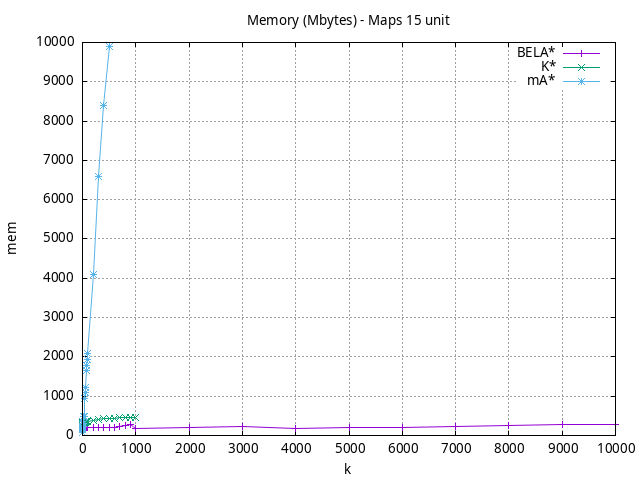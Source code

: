 #!/usr/bin/gnuplot
# -*- coding: utf-8 -*-
#
# results/maps/unit/15/random512-15.heuristic.unit.mem.gnuplot
#
# Started on 04/07/2024 21:47:06
# Author: Carlos Linares López
set grid
set xlabel "k"
set ylabel "mem"

set title "Memory (Mbytes) - Maps 15 unit"

set terminal png enhanced font "Ariel,10"
set output 'random512-15.heuristic.unit.mem.png'

plot "-" title "BELA*"      with linesp, "-" title "K*"      with linesp, "-" title "mA*"      with linesp

	1 138.87
	2 229.41
	3 233.69
	4 239.0
	5 239.0
	6 239.0
	7 239.41
	8 240.0
	9 240.0
	10 206.0
	20 206.0
	30 206.0
	40 223.22
	50 248.0
	60 206.0
	70 206.0
	80 206.0
	90 206.0
	100 206.0
	200 206.0
	300 206.0
	400 206.0
	500 206.0
	600 206.0
	700 226.91
	800 262.23
	900 268.82
	1000 185.64
	2000 203.09
	3000 238.43
	4000 190.24
	5000 192.72
	6000 212.38
	7000 234.63
	8000 259.41
	9000 276.92
	10000 279.33
end
	1 265.52
	2 304.89
	3 313.51
	4 323.9
	5 325.0
	6 325.0
	7 327.45
	8 330.0
	9 330.0
	10 330.49
	20 332.96
	30 336.47
	40 338.98
	50 341.47
	60 345.78
	70 349.37
	80 354.76
	90 357.98
	100 355.83
	200 379.5
	300 397.47
	400 421.06
	500 433.61
	600 439.96
	700 446.2
	800 457.76
	900 466.0
	1000 467.07
end
	1 72.72
	2 147.87
	3 177.0
	4 193.87
	5 191.84
	6 211.48
	7 224.13
	8 227.29
	9 346.41
	10 308.8
	20 490.63
	30 495.58
	40 942.17
	50 1085.81
	60 1231.27
	70 1645.88
	80 1792.93
	90 1941.54
	100 2091.02
	200 4094.33
	300 6602.64
	400 8395.65
	500 9910.93
end
